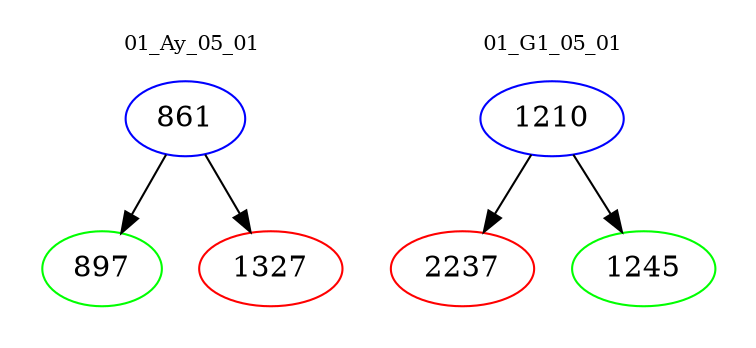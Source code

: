 digraph{
subgraph cluster_0 {
color = white
label = "01_Ay_05_01";
fontsize=10;
T0_861 [label="861", color="blue"]
T0_861 -> T0_897 [color="black"]
T0_897 [label="897", color="green"]
T0_861 -> T0_1327 [color="black"]
T0_1327 [label="1327", color="red"]
}
subgraph cluster_1 {
color = white
label = "01_G1_05_01";
fontsize=10;
T1_1210 [label="1210", color="blue"]
T1_1210 -> T1_2237 [color="black"]
T1_2237 [label="2237", color="red"]
T1_1210 -> T1_1245 [color="black"]
T1_1245 [label="1245", color="green"]
}
}
